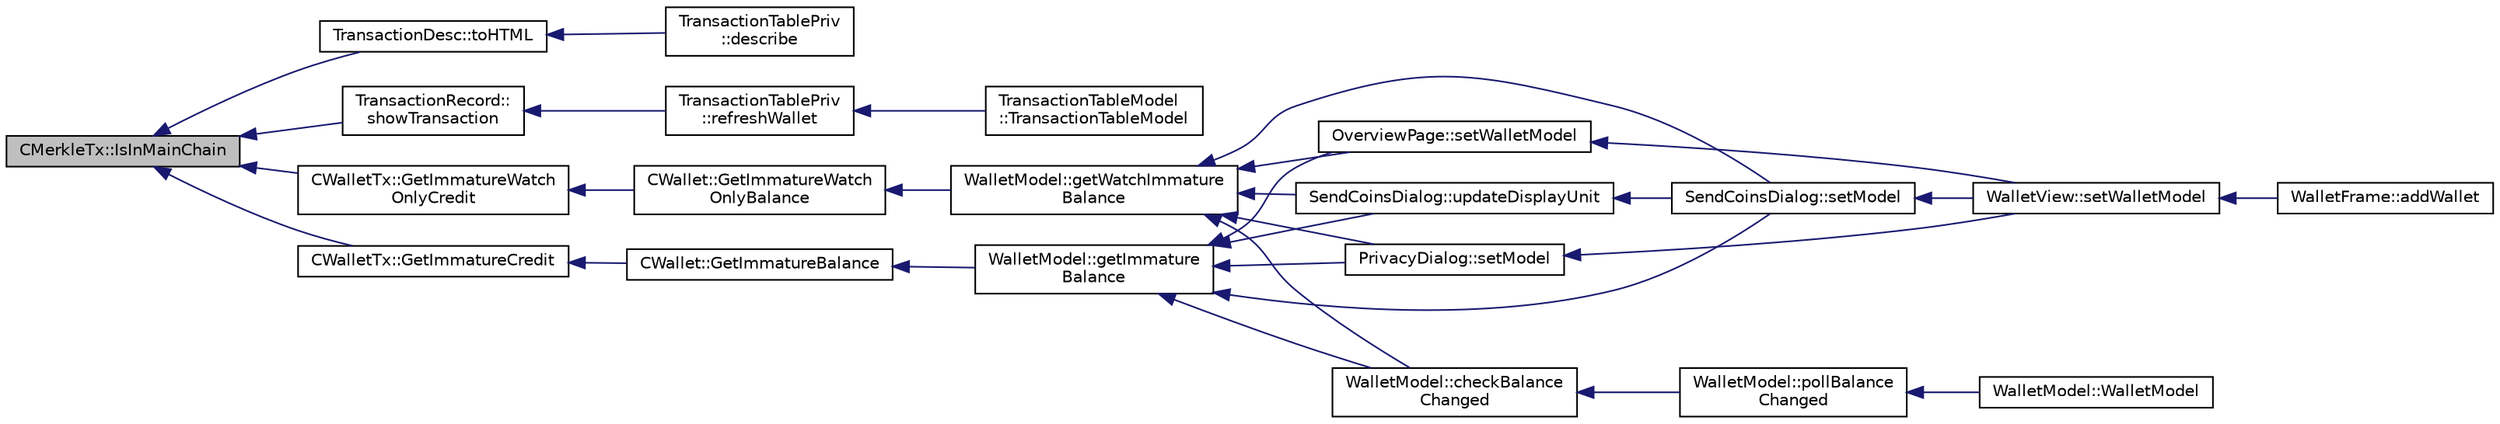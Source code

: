 digraph "CMerkleTx::IsInMainChain"
{
  edge [fontname="Helvetica",fontsize="10",labelfontname="Helvetica",labelfontsize="10"];
  node [fontname="Helvetica",fontsize="10",shape=record];
  rankdir="LR";
  Node474 [label="CMerkleTx::IsInMainChain",height=0.2,width=0.4,color="black", fillcolor="grey75", style="filled", fontcolor="black"];
  Node474 -> Node475 [dir="back",color="midnightblue",fontsize="10",style="solid",fontname="Helvetica"];
  Node475 [label="TransactionDesc::toHTML",height=0.2,width=0.4,color="black", fillcolor="white", style="filled",URL="$class_transaction_desc.html#ab7c9dbb2048aae121dd9d75df86e64f4"];
  Node475 -> Node476 [dir="back",color="midnightblue",fontsize="10",style="solid",fontname="Helvetica"];
  Node476 [label="TransactionTablePriv\l::describe",height=0.2,width=0.4,color="black", fillcolor="white", style="filled",URL="$class_transaction_table_priv.html#ab08d44e16bf6dd95b5b83959b3013780"];
  Node474 -> Node477 [dir="back",color="midnightblue",fontsize="10",style="solid",fontname="Helvetica"];
  Node477 [label="TransactionRecord::\lshowTransaction",height=0.2,width=0.4,color="black", fillcolor="white", style="filled",URL="$class_transaction_record.html#a5ad1d1af4bec5b15a624b7a451e8cdbf",tooltip="Decompose CWallet transaction to model transaction records. "];
  Node477 -> Node478 [dir="back",color="midnightblue",fontsize="10",style="solid",fontname="Helvetica"];
  Node478 [label="TransactionTablePriv\l::refreshWallet",height=0.2,width=0.4,color="black", fillcolor="white", style="filled",URL="$class_transaction_table_priv.html#a1f81da5d7cfb2aac03a5e18e6bc91792"];
  Node478 -> Node479 [dir="back",color="midnightblue",fontsize="10",style="solid",fontname="Helvetica"];
  Node479 [label="TransactionTableModel\l::TransactionTableModel",height=0.2,width=0.4,color="black", fillcolor="white", style="filled",URL="$class_transaction_table_model.html#a6c10b7cab9804eee6df9e049a978dc62"];
  Node474 -> Node480 [dir="back",color="midnightblue",fontsize="10",style="solid",fontname="Helvetica"];
  Node480 [label="CWalletTx::GetImmatureCredit",height=0.2,width=0.4,color="black", fillcolor="white", style="filled",URL="$class_c_wallet_tx.html#a19bb617269ab1ce42f5d18e1f1f8db09"];
  Node480 -> Node481 [dir="back",color="midnightblue",fontsize="10",style="solid",fontname="Helvetica"];
  Node481 [label="CWallet::GetImmatureBalance",height=0.2,width=0.4,color="black", fillcolor="white", style="filled",URL="$group___actions.html#ga6ab8dfa75c5c8d5539325f3981697964"];
  Node481 -> Node482 [dir="back",color="midnightblue",fontsize="10",style="solid",fontname="Helvetica"];
  Node482 [label="WalletModel::getImmature\lBalance",height=0.2,width=0.4,color="black", fillcolor="white", style="filled",URL="$class_wallet_model.html#ac5dbbc28b2c8ecd2e00fb45c6a2cb6f8"];
  Node482 -> Node483 [dir="back",color="midnightblue",fontsize="10",style="solid",fontname="Helvetica"];
  Node483 [label="OverviewPage::setWalletModel",height=0.2,width=0.4,color="black", fillcolor="white", style="filled",URL="$class_overview_page.html#a2ed52a3a87e9c74fee38fa873c9bc71f"];
  Node483 -> Node484 [dir="back",color="midnightblue",fontsize="10",style="solid",fontname="Helvetica"];
  Node484 [label="WalletView::setWalletModel",height=0.2,width=0.4,color="black", fillcolor="white", style="filled",URL="$class_wallet_view.html#a0a37ff693a4f9c1e5ddc23f9cd3913be",tooltip="Set the wallet model. "];
  Node484 -> Node485 [dir="back",color="midnightblue",fontsize="10",style="solid",fontname="Helvetica"];
  Node485 [label="WalletFrame::addWallet",height=0.2,width=0.4,color="black", fillcolor="white", style="filled",URL="$class_wallet_frame.html#aa199c3f27654199d84c365cf86167d86"];
  Node482 -> Node486 [dir="back",color="midnightblue",fontsize="10",style="solid",fontname="Helvetica"];
  Node486 [label="PrivacyDialog::setModel",height=0.2,width=0.4,color="black", fillcolor="white", style="filled",URL="$class_privacy_dialog.html#a7a2e2a84934e59ff1ff88de325036472"];
  Node486 -> Node484 [dir="back",color="midnightblue",fontsize="10",style="solid",fontname="Helvetica"];
  Node482 -> Node487 [dir="back",color="midnightblue",fontsize="10",style="solid",fontname="Helvetica"];
  Node487 [label="SendCoinsDialog::setModel",height=0.2,width=0.4,color="black", fillcolor="white", style="filled",URL="$class_send_coins_dialog.html#a73a6c1b1850a334ee652ac167713a2aa"];
  Node487 -> Node484 [dir="back",color="midnightblue",fontsize="10",style="solid",fontname="Helvetica"];
  Node482 -> Node488 [dir="back",color="midnightblue",fontsize="10",style="solid",fontname="Helvetica"];
  Node488 [label="SendCoinsDialog::updateDisplayUnit",height=0.2,width=0.4,color="black", fillcolor="white", style="filled",URL="$class_send_coins_dialog.html#a74815ad8502b126200b6fd2e59e9f042"];
  Node488 -> Node487 [dir="back",color="midnightblue",fontsize="10",style="solid",fontname="Helvetica"];
  Node482 -> Node489 [dir="back",color="midnightblue",fontsize="10",style="solid",fontname="Helvetica"];
  Node489 [label="WalletModel::checkBalance\lChanged",height=0.2,width=0.4,color="black", fillcolor="white", style="filled",URL="$class_wallet_model.html#adcc4eb8cd71cb4de223621866bb7fb7d"];
  Node489 -> Node490 [dir="back",color="midnightblue",fontsize="10",style="solid",fontname="Helvetica"];
  Node490 [label="WalletModel::pollBalance\lChanged",height=0.2,width=0.4,color="black", fillcolor="white", style="filled",URL="$class_wallet_model.html#a51469b2d95cfd4bc0a14ee456fca7b95"];
  Node490 -> Node491 [dir="back",color="midnightblue",fontsize="10",style="solid",fontname="Helvetica"];
  Node491 [label="WalletModel::WalletModel",height=0.2,width=0.4,color="black", fillcolor="white", style="filled",URL="$class_wallet_model.html#af50d9654d2f20e4e4f0789dcb64ad6b1"];
  Node474 -> Node492 [dir="back",color="midnightblue",fontsize="10",style="solid",fontname="Helvetica"];
  Node492 [label="CWalletTx::GetImmatureWatch\lOnlyCredit",height=0.2,width=0.4,color="black", fillcolor="white", style="filled",URL="$class_c_wallet_tx.html#a72f8eabb937fe06b415316c2ef4ea510"];
  Node492 -> Node493 [dir="back",color="midnightblue",fontsize="10",style="solid",fontname="Helvetica"];
  Node493 [label="CWallet::GetImmatureWatch\lOnlyBalance",height=0.2,width=0.4,color="black", fillcolor="white", style="filled",URL="$group___actions.html#ga1372ba886aaeda65bf28758c9ccb65b4"];
  Node493 -> Node494 [dir="back",color="midnightblue",fontsize="10",style="solid",fontname="Helvetica"];
  Node494 [label="WalletModel::getWatchImmature\lBalance",height=0.2,width=0.4,color="black", fillcolor="white", style="filled",URL="$class_wallet_model.html#a9da743fbe881d4928eeafc48f50ef3d5"];
  Node494 -> Node483 [dir="back",color="midnightblue",fontsize="10",style="solid",fontname="Helvetica"];
  Node494 -> Node486 [dir="back",color="midnightblue",fontsize="10",style="solid",fontname="Helvetica"];
  Node494 -> Node487 [dir="back",color="midnightblue",fontsize="10",style="solid",fontname="Helvetica"];
  Node494 -> Node488 [dir="back",color="midnightblue",fontsize="10",style="solid",fontname="Helvetica"];
  Node494 -> Node489 [dir="back",color="midnightblue",fontsize="10",style="solid",fontname="Helvetica"];
}
